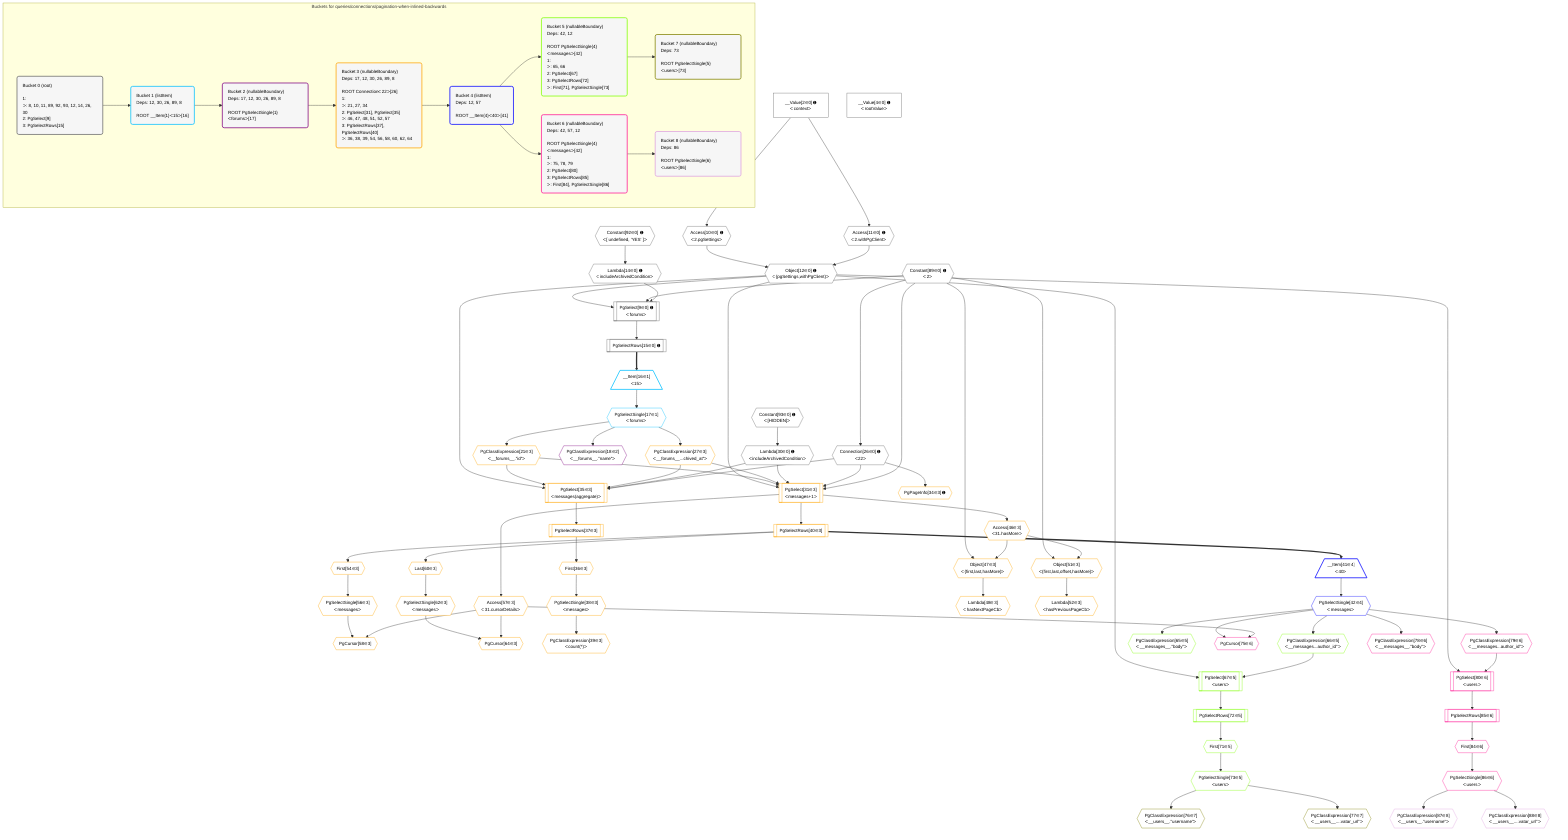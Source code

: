 %%{init: {'themeVariables': { 'fontSize': '12px'}}}%%
graph TD
    classDef path fill:#eee,stroke:#000,color:#000
    classDef plan fill:#fff,stroke-width:1px,color:#000
    classDef itemplan fill:#fff,stroke-width:2px,color:#000
    classDef unbatchedplan fill:#dff,stroke-width:1px,color:#000
    classDef sideeffectplan fill:#fcc,stroke-width:2px,color:#000
    classDef bucket fill:#f6f6f6,color:#000,stroke-width:2px,text-align:left

    subgraph "Buckets for queries/connections/pagination-when-inlined-backwards"
    Bucket0("Bucket 0 (root)<br /><br />1: <br />ᐳ: 8, 10, 11, 89, 92, 93, 12, 14, 26, 30<br />2: PgSelect[9]<br />3: PgSelectRows[15]"):::bucket
    Bucket1("Bucket 1 (listItem)<br />Deps: 12, 30, 26, 89, 8<br /><br />ROOT __Item{1}ᐸ15ᐳ[16]"):::bucket
    Bucket2("Bucket 2 (nullableBoundary)<br />Deps: 17, 12, 30, 26, 89, 8<br /><br />ROOT PgSelectSingle{1}ᐸforumsᐳ[17]"):::bucket
    Bucket3("Bucket 3 (nullableBoundary)<br />Deps: 17, 12, 30, 26, 89, 8<br /><br />ROOT Connectionᐸ22ᐳ[26]<br />1: <br />ᐳ: 21, 27, 34<br />2: PgSelect[31], PgSelect[35]<br />ᐳ: 46, 47, 48, 51, 52, 57<br />3: PgSelectRows[37], PgSelectRows[40]<br />ᐳ: 36, 38, 39, 54, 56, 58, 60, 62, 64"):::bucket
    Bucket4("Bucket 4 (listItem)<br />Deps: 12, 57<br /><br />ROOT __Item{4}ᐸ40ᐳ[41]"):::bucket
    Bucket5("Bucket 5 (nullableBoundary)<br />Deps: 42, 12<br /><br />ROOT PgSelectSingle{4}ᐸmessagesᐳ[42]<br />1: <br />ᐳ: 65, 66<br />2: PgSelect[67]<br />3: PgSelectRows[72]<br />ᐳ: First[71], PgSelectSingle[73]"):::bucket
    Bucket6("Bucket 6 (nullableBoundary)<br />Deps: 42, 57, 12<br /><br />ROOT PgSelectSingle{4}ᐸmessagesᐳ[42]<br />1: <br />ᐳ: 75, 78, 79<br />2: PgSelect[80]<br />3: PgSelectRows[85]<br />ᐳ: First[84], PgSelectSingle[86]"):::bucket
    Bucket7("Bucket 7 (nullableBoundary)<br />Deps: 73<br /><br />ROOT PgSelectSingle{5}ᐸusersᐳ[73]"):::bucket
    Bucket8("Bucket 8 (nullableBoundary)<br />Deps: 86<br /><br />ROOT PgSelectSingle{6}ᐸusersᐳ[86]"):::bucket
    end
    Bucket0 --> Bucket1
    Bucket1 --> Bucket2
    Bucket2 --> Bucket3
    Bucket3 --> Bucket4
    Bucket4 --> Bucket5 & Bucket6
    Bucket5 --> Bucket7
    Bucket6 --> Bucket8

    %% plan dependencies
    PgSelect9[["PgSelect[9∈0] ➊<br />ᐸforumsᐳ"]]:::plan
    Object12{{"Object[12∈0] ➊<br />ᐸ{pgSettings,withPgClient}ᐳ"}}:::plan
    Constant89{{"Constant[89∈0] ➊<br />ᐸ2ᐳ"}}:::plan
    Lambda14{{"Lambda[14∈0] ➊<br />ᐸincludeArchivedConditionᐳ"}}:::plan
    Object12 & Constant89 & Lambda14 --> PgSelect9
    Access10{{"Access[10∈0] ➊<br />ᐸ2.pgSettingsᐳ"}}:::plan
    Access11{{"Access[11∈0] ➊<br />ᐸ2.withPgClientᐳ"}}:::plan
    Access10 & Access11 --> Object12
    __Value2["__Value[2∈0] ➊<br />ᐸcontextᐳ"]:::plan
    __Value2 --> Access10
    __Value2 --> Access11
    Constant92{{"Constant[92∈0] ➊<br />ᐸ[ undefined, 'YES' ]ᐳ"}}:::plan
    Constant92 --> Lambda14
    PgSelectRows15[["PgSelectRows[15∈0] ➊"]]:::plan
    PgSelect9 --> PgSelectRows15
    Connection26{{"Connection[26∈0] ➊<br />ᐸ22ᐳ"}}:::plan
    Constant89 --> Connection26
    Lambda30{{"Lambda[30∈0] ➊<br />ᐸincludeArchivedConditionᐳ"}}:::plan
    Constant93{{"Constant[93∈0] ➊<br />ᐸ[HIDDEN]ᐳ"}}:::plan
    Constant93 --> Lambda30
    __Value4["__Value[4∈0] ➊<br />ᐸrootValueᐳ"]:::plan
    __Item16[/"__Item[16∈1]<br />ᐸ15ᐳ"\]:::itemplan
    PgSelectRows15 ==> __Item16
    PgSelectSingle17{{"PgSelectSingle[17∈1]<br />ᐸforumsᐳ"}}:::plan
    __Item16 --> PgSelectSingle17
    PgClassExpression18{{"PgClassExpression[18∈2]<br />ᐸ__forums__.”name”ᐳ"}}:::plan
    PgSelectSingle17 --> PgClassExpression18
    PgSelect31[["PgSelect[31∈3]<br />ᐸmessages+1ᐳ"]]:::plan
    PgClassExpression21{{"PgClassExpression[21∈3]<br />ᐸ__forums__.”id”ᐳ"}}:::plan
    PgClassExpression27{{"PgClassExpression[27∈3]<br />ᐸ__forums__...chived_at”ᐳ"}}:::plan
    Object12 & PgClassExpression21 & PgClassExpression27 & Lambda30 & Connection26 & Constant89 --> PgSelect31
    PgSelect35[["PgSelect[35∈3]<br />ᐸmessages(aggregate)ᐳ"]]:::plan
    Object12 & PgClassExpression21 & PgClassExpression27 & Lambda30 & Connection26 --> PgSelect35
    Object51{{"Object[51∈3]<br />ᐸ{first,last,offset,hasMore}ᐳ"}}:::plan
    Access46{{"Access[46∈3]<br />ᐸ31.hasMoreᐳ"}}:::plan
    Constant89 & Access46 --> Object51
    Object47{{"Object[47∈3]<br />ᐸ{first,last,hasMore}ᐳ"}}:::plan
    Constant89 & Access46 --> Object47
    PgCursor58{{"PgCursor[58∈3]"}}:::plan
    PgSelectSingle56{{"PgSelectSingle[56∈3]<br />ᐸmessagesᐳ"}}:::plan
    Access57{{"Access[57∈3]<br />ᐸ31.cursorDetailsᐳ"}}:::plan
    PgSelectSingle56 & Access57 --> PgCursor58
    PgCursor64{{"PgCursor[64∈3]"}}:::plan
    PgSelectSingle62{{"PgSelectSingle[62∈3]<br />ᐸmessagesᐳ"}}:::plan
    PgSelectSingle62 & Access57 --> PgCursor64
    PgSelectSingle17 --> PgClassExpression21
    PgSelectSingle17 --> PgClassExpression27
    PgPageInfo34{{"PgPageInfo[34∈3] ➊"}}:::plan
    Connection26 --> PgPageInfo34
    First36{{"First[36∈3]"}}:::plan
    PgSelectRows37[["PgSelectRows[37∈3]"]]:::plan
    PgSelectRows37 --> First36
    PgSelect35 --> PgSelectRows37
    PgSelectSingle38{{"PgSelectSingle[38∈3]<br />ᐸmessagesᐳ"}}:::plan
    First36 --> PgSelectSingle38
    PgClassExpression39{{"PgClassExpression[39∈3]<br />ᐸcount(*)ᐳ"}}:::plan
    PgSelectSingle38 --> PgClassExpression39
    PgSelectRows40[["PgSelectRows[40∈3]"]]:::plan
    PgSelect31 --> PgSelectRows40
    PgSelect31 --> Access46
    Lambda48{{"Lambda[48∈3]<br />ᐸhasNextPageCbᐳ"}}:::plan
    Object47 --> Lambda48
    Lambda52{{"Lambda[52∈3]<br />ᐸhasPreviousPageCbᐳ"}}:::plan
    Object51 --> Lambda52
    First54{{"First[54∈3]"}}:::plan
    PgSelectRows40 --> First54
    First54 --> PgSelectSingle56
    PgSelect31 --> Access57
    Last60{{"Last[60∈3]"}}:::plan
    PgSelectRows40 --> Last60
    Last60 --> PgSelectSingle62
    __Item41[/"__Item[41∈4]<br />ᐸ40ᐳ"\]:::itemplan
    PgSelectRows40 ==> __Item41
    PgSelectSingle42{{"PgSelectSingle[42∈4]<br />ᐸmessagesᐳ"}}:::plan
    __Item41 --> PgSelectSingle42
    PgSelect67[["PgSelect[67∈5]<br />ᐸusersᐳ"]]:::plan
    PgClassExpression66{{"PgClassExpression[66∈5]<br />ᐸ__messages...author_id”ᐳ"}}:::plan
    Object12 & PgClassExpression66 --> PgSelect67
    PgClassExpression65{{"PgClassExpression[65∈5]<br />ᐸ__messages__.”body”ᐳ"}}:::plan
    PgSelectSingle42 --> PgClassExpression65
    PgSelectSingle42 --> PgClassExpression66
    First71{{"First[71∈5]"}}:::plan
    PgSelectRows72[["PgSelectRows[72∈5]"]]:::plan
    PgSelectRows72 --> First71
    PgSelect67 --> PgSelectRows72
    PgSelectSingle73{{"PgSelectSingle[73∈5]<br />ᐸusersᐳ"}}:::plan
    First71 --> PgSelectSingle73
    PgClassExpression76{{"PgClassExpression[76∈7]<br />ᐸ__users__.”username”ᐳ"}}:::plan
    PgSelectSingle73 --> PgClassExpression76
    PgClassExpression77{{"PgClassExpression[77∈7]<br />ᐸ__users__....vatar_url”ᐳ"}}:::plan
    PgSelectSingle73 --> PgClassExpression77
    PgCursor75{{"PgCursor[75∈6]"}}:::plan
    PgSelectSingle42 & Access57 --> PgCursor75
    PgSelect80[["PgSelect[80∈6]<br />ᐸusersᐳ"]]:::plan
    PgClassExpression79{{"PgClassExpression[79∈6]<br />ᐸ__messages...author_id”ᐳ"}}:::plan
    Object12 & PgClassExpression79 --> PgSelect80
    PgClassExpression78{{"PgClassExpression[78∈6]<br />ᐸ__messages__.”body”ᐳ"}}:::plan
    PgSelectSingle42 --> PgClassExpression78
    PgSelectSingle42 --> PgClassExpression79
    First84{{"First[84∈6]"}}:::plan
    PgSelectRows85[["PgSelectRows[85∈6]"]]:::plan
    PgSelectRows85 --> First84
    PgSelect80 --> PgSelectRows85
    PgSelectSingle86{{"PgSelectSingle[86∈6]<br />ᐸusersᐳ"}}:::plan
    First84 --> PgSelectSingle86
    PgClassExpression87{{"PgClassExpression[87∈8]<br />ᐸ__users__.”username”ᐳ"}}:::plan
    PgSelectSingle86 --> PgClassExpression87
    PgClassExpression88{{"PgClassExpression[88∈8]<br />ᐸ__users__....vatar_url”ᐳ"}}:::plan
    PgSelectSingle86 --> PgClassExpression88

    %% define steps
    classDef bucket0 stroke:#696969
    class Bucket0,__Value2,__Value4,PgSelect9,Access10,Access11,Object12,Lambda14,PgSelectRows15,Connection26,Lambda30,Constant89,Constant92,Constant93 bucket0
    classDef bucket1 stroke:#00bfff
    class Bucket1,__Item16,PgSelectSingle17 bucket1
    classDef bucket2 stroke:#7f007f
    class Bucket2,PgClassExpression18 bucket2
    classDef bucket3 stroke:#ffa500
    class Bucket3,PgClassExpression21,PgClassExpression27,PgSelect31,PgPageInfo34,PgSelect35,First36,PgSelectRows37,PgSelectSingle38,PgClassExpression39,PgSelectRows40,Access46,Object47,Lambda48,Object51,Lambda52,First54,PgSelectSingle56,Access57,PgCursor58,Last60,PgSelectSingle62,PgCursor64 bucket3
    classDef bucket4 stroke:#0000ff
    class Bucket4,__Item41,PgSelectSingle42 bucket4
    classDef bucket5 stroke:#7fff00
    class Bucket5,PgClassExpression65,PgClassExpression66,PgSelect67,First71,PgSelectRows72,PgSelectSingle73 bucket5
    classDef bucket6 stroke:#ff1493
    class Bucket6,PgCursor75,PgClassExpression78,PgClassExpression79,PgSelect80,First84,PgSelectRows85,PgSelectSingle86 bucket6
    classDef bucket7 stroke:#808000
    class Bucket7,PgClassExpression76,PgClassExpression77 bucket7
    classDef bucket8 stroke:#dda0dd
    class Bucket8,PgClassExpression87,PgClassExpression88 bucket8